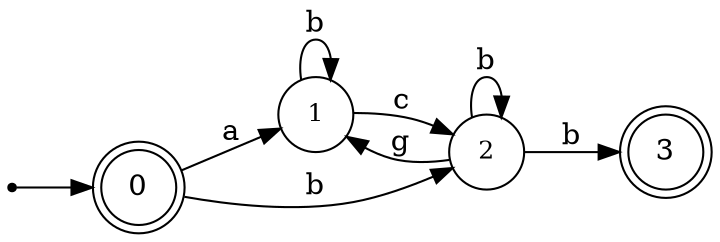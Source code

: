 digraph finite_state_machine {
	rankdir=LR;
	size="8,5"

	node [ shape = doublecircle, label = "0", fontsize  = 14] n0;

	node [ shape = circle, label = "1", fontsize  = 12] n1;
	node [ shape = circle, label = "2", fontsize  = 12] n2;

	node [ shape = doublecircle, label = "3", fontsize  = 14] n3;

	node [shape = point ]; qi
	qi -> n0;

	n0 -> n1 [ label = "a" ];
	n0 -> n2 [ label = "b" ];
	n1 -> n1 [ label = "b" ];
	n1 -> n2 [ label = "c" ];
	n2 -> n2 [ label = "b" ];
	n2 -> n3 [ label = "b" ];
	n2 -> n1 [ label = "g" ];
}